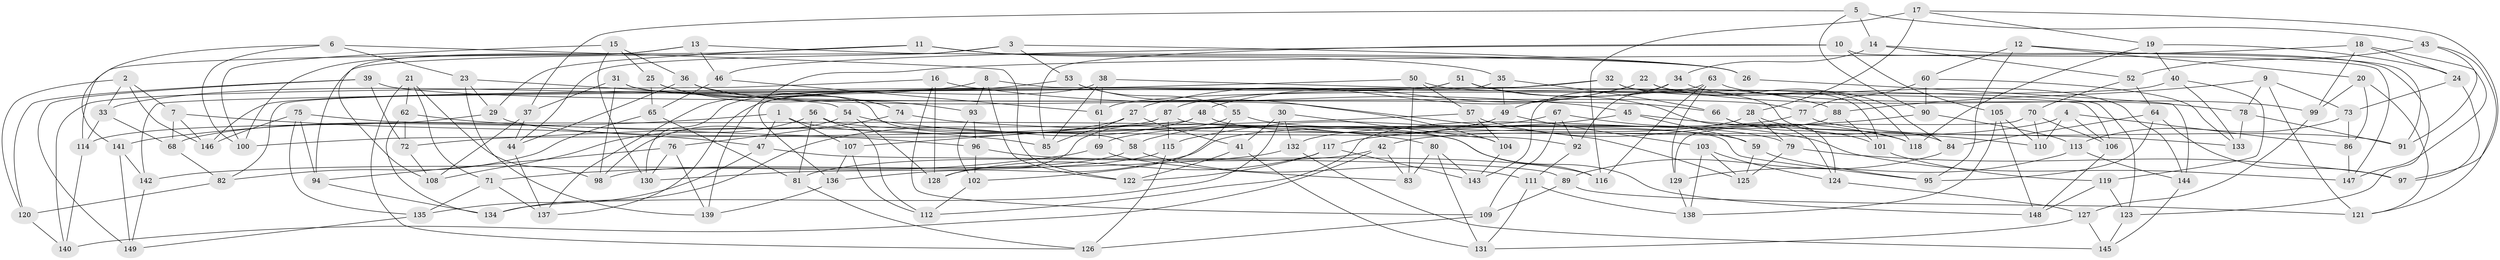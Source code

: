 // Generated by graph-tools (version 1.1) at 2025/26/03/09/25 03:26:58]
// undirected, 149 vertices, 298 edges
graph export_dot {
graph [start="1"]
  node [color=gray90,style=filled];
  1;
  2;
  3;
  4;
  5;
  6;
  7;
  8;
  9;
  10;
  11;
  12;
  13;
  14;
  15;
  16;
  17;
  18;
  19;
  20;
  21;
  22;
  23;
  24;
  25;
  26;
  27;
  28;
  29;
  30;
  31;
  32;
  33;
  34;
  35;
  36;
  37;
  38;
  39;
  40;
  41;
  42;
  43;
  44;
  45;
  46;
  47;
  48;
  49;
  50;
  51;
  52;
  53;
  54;
  55;
  56;
  57;
  58;
  59;
  60;
  61;
  62;
  63;
  64;
  65;
  66;
  67;
  68;
  69;
  70;
  71;
  72;
  73;
  74;
  75;
  76;
  77;
  78;
  79;
  80;
  81;
  82;
  83;
  84;
  85;
  86;
  87;
  88;
  89;
  90;
  91;
  92;
  93;
  94;
  95;
  96;
  97;
  98;
  99;
  100;
  101;
  102;
  103;
  104;
  105;
  106;
  107;
  108;
  109;
  110;
  111;
  112;
  113;
  114;
  115;
  116;
  117;
  118;
  119;
  120;
  121;
  122;
  123;
  124;
  125;
  126;
  127;
  128;
  129;
  130;
  131;
  132;
  133;
  134;
  135;
  136;
  137;
  138;
  139;
  140;
  141;
  142;
  143;
  144;
  145;
  146;
  147;
  148;
  149;
  1 -- 141;
  1 -- 107;
  1 -- 47;
  1 -- 116;
  2 -- 146;
  2 -- 120;
  2 -- 7;
  2 -- 33;
  3 -- 44;
  3 -- 26;
  3 -- 94;
  3 -- 53;
  4 -- 106;
  4 -- 110;
  4 -- 42;
  4 -- 86;
  5 -- 37;
  5 -- 90;
  5 -- 14;
  5 -- 43;
  6 -- 141;
  6 -- 122;
  6 -- 100;
  6 -- 23;
  7 -- 68;
  7 -- 146;
  7 -- 47;
  8 -- 106;
  8 -- 122;
  8 -- 93;
  8 -- 33;
  9 -- 121;
  9 -- 88;
  9 -- 73;
  9 -- 78;
  10 -- 147;
  10 -- 105;
  10 -- 46;
  10 -- 85;
  11 -- 35;
  11 -- 26;
  11 -- 29;
  11 -- 114;
  12 -- 60;
  12 -- 20;
  12 -- 95;
  12 -- 91;
  13 -- 100;
  13 -- 108;
  13 -- 46;
  13 -- 26;
  14 -- 34;
  14 -- 123;
  14 -- 52;
  15 -- 100;
  15 -- 25;
  15 -- 36;
  15 -- 130;
  16 -- 109;
  16 -- 45;
  16 -- 140;
  16 -- 128;
  17 -- 28;
  17 -- 19;
  17 -- 97;
  17 -- 116;
  18 -- 99;
  18 -- 139;
  18 -- 147;
  18 -- 24;
  19 -- 24;
  19 -- 40;
  19 -- 118;
  20 -- 86;
  20 -- 121;
  20 -- 99;
  21 -- 62;
  21 -- 98;
  21 -- 71;
  21 -- 126;
  22 -- 99;
  22 -- 48;
  22 -- 118;
  22 -- 27;
  23 -- 54;
  23 -- 29;
  23 -- 139;
  24 -- 97;
  24 -- 73;
  25 -- 74;
  25 -- 93;
  25 -- 65;
  26 -- 144;
  27 -- 85;
  27 -- 68;
  27 -- 41;
  28 -- 136;
  28 -- 79;
  28 -- 118;
  29 -- 114;
  29 -- 96;
  30 -- 134;
  30 -- 132;
  30 -- 41;
  30 -- 104;
  31 -- 77;
  31 -- 98;
  31 -- 58;
  31 -- 37;
  32 -- 101;
  32 -- 144;
  32 -- 87;
  32 -- 142;
  33 -- 68;
  33 -- 114;
  34 -- 92;
  34 -- 49;
  34 -- 84;
  35 -- 66;
  35 -- 136;
  35 -- 49;
  36 -- 74;
  36 -- 44;
  36 -- 125;
  37 -- 108;
  37 -- 44;
  38 -- 85;
  38 -- 123;
  38 -- 61;
  38 -- 130;
  39 -- 72;
  39 -- 66;
  39 -- 120;
  39 -- 149;
  40 -- 133;
  40 -- 61;
  40 -- 119;
  41 -- 122;
  41 -- 131;
  42 -- 83;
  42 -- 140;
  42 -- 81;
  43 -- 91;
  43 -- 121;
  43 -- 52;
  44 -- 137;
  45 -- 59;
  45 -- 110;
  45 -- 115;
  46 -- 61;
  46 -- 65;
  47 -- 89;
  47 -- 135;
  48 -- 59;
  48 -- 134;
  48 -- 107;
  49 -- 58;
  49 -- 103;
  50 -- 146;
  50 -- 83;
  50 -- 84;
  50 -- 57;
  51 -- 137;
  51 -- 82;
  51 -- 124;
  51 -- 88;
  52 -- 64;
  52 -- 70;
  53 -- 55;
  53 -- 137;
  53 -- 104;
  54 -- 128;
  54 -- 98;
  54 -- 80;
  55 -- 102;
  55 -- 128;
  55 -- 79;
  56 -- 81;
  56 -- 112;
  56 -- 108;
  56 -- 92;
  57 -- 118;
  57 -- 104;
  57 -- 72;
  58 -- 98;
  58 -- 111;
  59 -- 125;
  59 -- 95;
  60 -- 77;
  60 -- 90;
  60 -- 133;
  61 -- 69;
  62 -- 72;
  62 -- 85;
  62 -- 134;
  63 -- 143;
  63 -- 129;
  63 -- 116;
  63 -- 78;
  64 -- 97;
  64 -- 95;
  64 -- 84;
  65 -- 81;
  65 -- 82;
  66 -- 101;
  66 -- 124;
  67 -- 92;
  67 -- 109;
  67 -- 147;
  67 -- 69;
  68 -- 82;
  69 -- 83;
  69 -- 71;
  70 -- 110;
  70 -- 106;
  70 -- 129;
  71 -- 137;
  71 -- 135;
  72 -- 108;
  73 -- 86;
  73 -- 113;
  74 -- 133;
  74 -- 76;
  75 -- 148;
  75 -- 146;
  75 -- 94;
  75 -- 135;
  76 -- 130;
  76 -- 139;
  76 -- 94;
  77 -- 132;
  77 -- 91;
  78 -- 91;
  78 -- 133;
  79 -- 125;
  79 -- 97;
  80 -- 83;
  80 -- 131;
  80 -- 143;
  81 -- 126;
  82 -- 120;
  84 -- 89;
  86 -- 147;
  87 -- 100;
  87 -- 95;
  87 -- 115;
  88 -- 101;
  88 -- 112;
  89 -- 121;
  89 -- 109;
  90 -- 117;
  90 -- 113;
  92 -- 111;
  93 -- 102;
  93 -- 96;
  94 -- 134;
  96 -- 102;
  96 -- 116;
  99 -- 127;
  101 -- 119;
  102 -- 112;
  103 -- 124;
  103 -- 138;
  103 -- 125;
  104 -- 143;
  105 -- 110;
  105 -- 148;
  105 -- 138;
  106 -- 148;
  107 -- 112;
  107 -- 136;
  109 -- 126;
  111 -- 131;
  111 -- 138;
  113 -- 144;
  113 -- 129;
  114 -- 140;
  115 -- 130;
  115 -- 126;
  117 -- 128;
  117 -- 122;
  117 -- 143;
  119 -- 123;
  119 -- 148;
  120 -- 140;
  123 -- 145;
  124 -- 127;
  127 -- 145;
  127 -- 131;
  129 -- 138;
  132 -- 145;
  132 -- 142;
  135 -- 149;
  136 -- 139;
  141 -- 149;
  141 -- 142;
  142 -- 149;
  144 -- 145;
}
